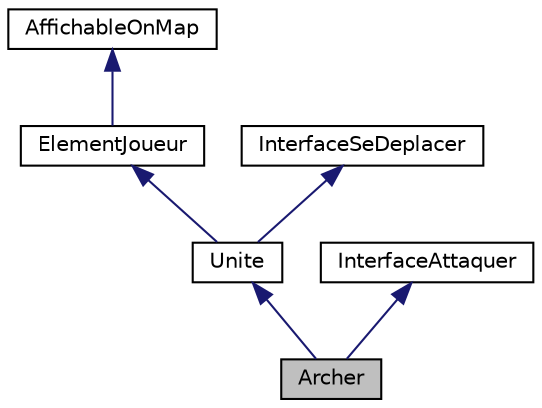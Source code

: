 digraph "Archer"
{
 // LATEX_PDF_SIZE
  edge [fontname="Helvetica",fontsize="10",labelfontname="Helvetica",labelfontsize="10"];
  node [fontname="Helvetica",fontsize="10",shape=record];
  Node1 [label="Archer",height=0.2,width=0.4,color="black", fillcolor="grey75", style="filled", fontcolor="black",tooltip="Unite qui peut attaquer."];
  Node2 -> Node1 [dir="back",color="midnightblue",fontsize="10",style="solid",fontname="Helvetica"];
  Node2 [label="Unite",height=0.2,width=0.4,color="black", fillcolor="white", style="filled",URL="$class_unite.html",tooltip="classe abstraite representant une unite  element joueur qui peut se deplacer"];
  Node3 -> Node2 [dir="back",color="midnightblue",fontsize="10",style="solid",fontname="Helvetica"];
  Node3 [label="ElementJoueur",height=0.2,width=0.4,color="black", fillcolor="white", style="filled",URL="$class_element_joueur.html",tooltip="classe abstraite correspondant a tous les elements pouvant appartenir a un joueur S'ajoute a sa creat..."];
  Node4 -> Node3 [dir="back",color="midnightblue",fontsize="10",style="solid",fontname="Helvetica"];
  Node4 [label="AffichableOnMap",height=0.2,width=0.4,color="black", fillcolor="white", style="filled",URL="$class_affichable_on_map.html",tooltip="Classe abstraite qui permet a une classe d'etre affichable sur la map elle gere le deplacement sur la..."];
  Node5 -> Node2 [dir="back",color="midnightblue",fontsize="10",style="solid",fontname="Helvetica"];
  Node5 [label="InterfaceSeDeplacer",height=0.2,width=0.4,color="black", fillcolor="white", style="filled",URL="$class_interface_se_deplacer.html",tooltip="A implementer sur un ElementJoueur si il peut se deplacer  Ajouter commande ChoixSeDeplacer a la list..."];
  Node6 -> Node1 [dir="back",color="midnightblue",fontsize="10",style="solid",fontname="Helvetica"];
  Node6 [label="InterfaceAttaquer",height=0.2,width=0.4,color="black", fillcolor="white", style="filled",URL="$class_interface_attaquer.html",tooltip="A implementer sur un ElementJoueur si il peut attaquer  Ajouter commande ChoixAttaquer a la liste ren..."];
}

